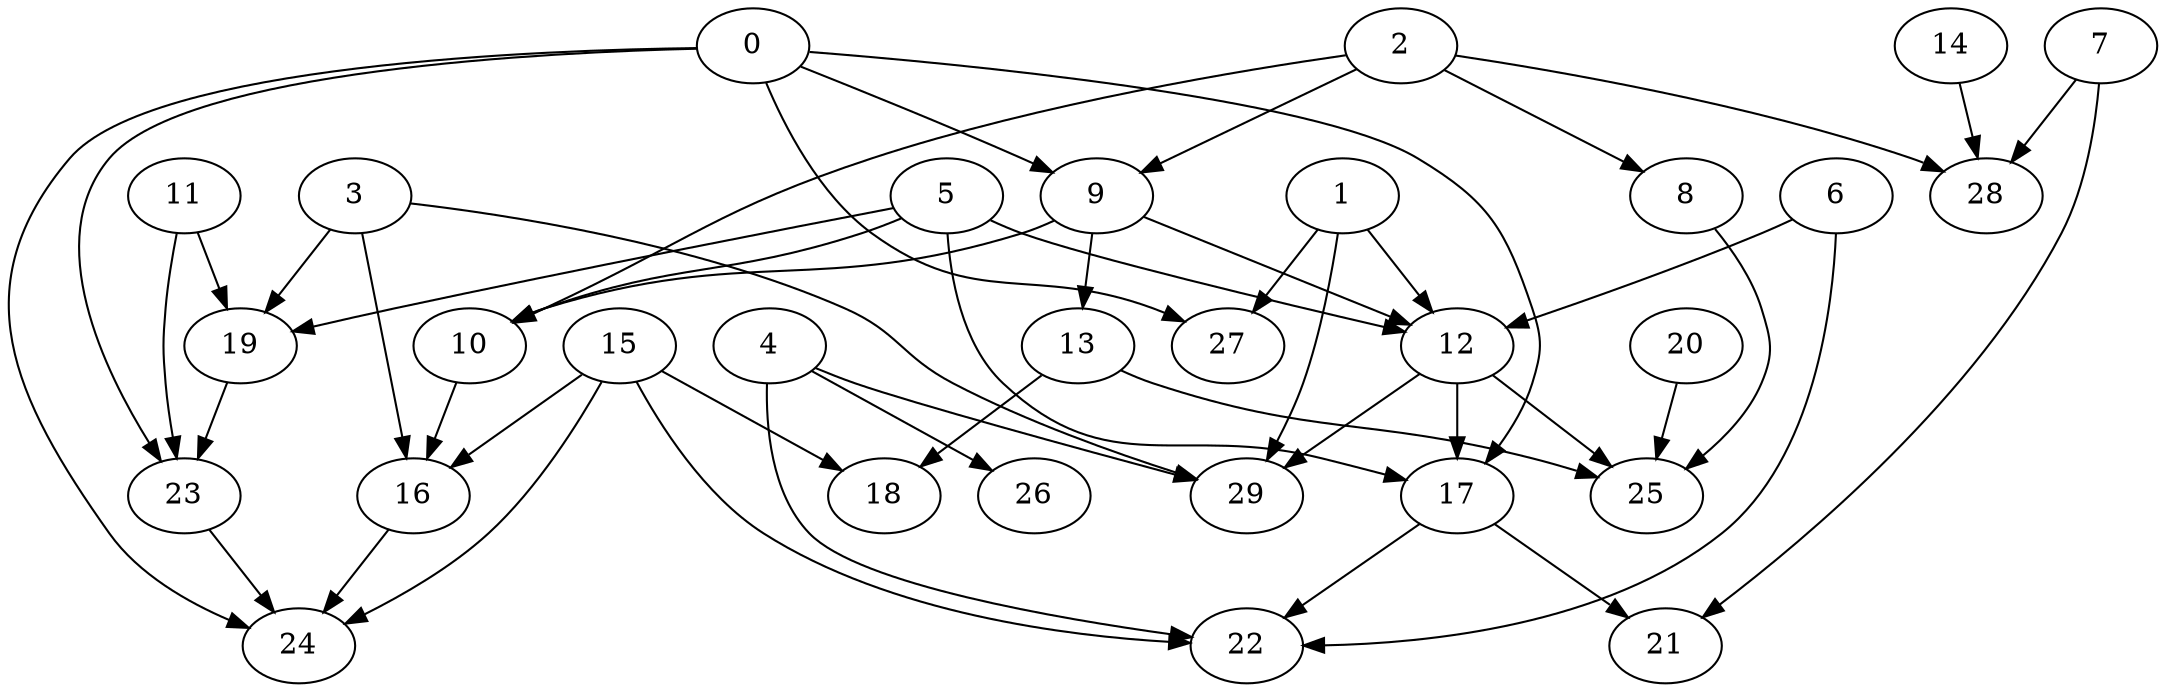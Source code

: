digraph "Random_Nodes_30_Density_1.63_CCR_0.99_WeightType_Random" {
	graph ["Duplicate states"=0,
		GraphType=Random,
		"Max states in OPEN"=0,
		Modes="120000ms; topo-ordered tasks, ; Pruning: task equivalence, fixed order ready list, ; F-value: ; Optimisation: best schedule length (\
SL) optimisation on equal, ",
		NumberOfTasks=30,
		"Pruned using list schedule length"=71159895,
		"States removed from OPEN"=0,
		TargetSystem="Homogeneous-2",
		"Time to schedule (ms)"=55664,
		"Total idle time"=0,
		"Total schedule length"=141,
		"Total sequential time"=282,
		"Total states created"=225725481
	];
	0	["Finish time"=52,
		Processor=0,
		"Start time"=38,
		Weight=14];
	9	["Finish time"=71,
		Processor=1,
		"Start time"=57,
		Weight=14];
	0 -> 9	[Weight=4];
	23	["Finish time"=129,
		Processor=1,
		"Start time"=115,
		Weight=14];
	0 -> 23	[Weight=6];
	17	["Finish time"=83,
		Processor=1,
		"Start time"=77,
		Weight=6];
	0 -> 17	[Weight=3];
	24	["Finish time"=141,
		Processor=0,
		"Start time"=135,
		Weight=6];
	0 -> 24	[Weight=2];
	27	["Finish time"=58,
		Processor=0,
		"Start time"=52,
		Weight=6];
	0 -> 27	[Weight=8];
	2	["Finish time"=57,
		Processor=1,
		"Start time"=46,
		Weight=11];
	2 -> 9	[Weight=4];
	10	["Finish time"=89,
		Processor=1,
		"Start time"=83,
		Weight=6];
	2 -> 10	[Weight=5];
	8	["Finish time"=86,
		Processor=0,
		"Start time"=78,
		Weight=8];
	2 -> 8	[Weight=2];
	28	["Finish time"=78,
		Processor=0,
		"Start time"=72,
		Weight=6];
	2 -> 28	[Weight=2];
	3	["Finish time"=104,
		Processor=1,
		"Start time"=89,
		Weight=15];
	19	["Finish time"=115,
		Processor=1,
		"Start time"=104,
		Weight=11];
	3 -> 19	[Weight=6];
	16	["Finish time"=135,
		Processor=0,
		"Start time"=127,
		Weight=8];
	3 -> 16	[Weight=7];
	29	["Finish time"=127,
		Processor=0,
		"Start time"=113,
		Weight=14];
	3 -> 29	[Weight=4];
	1	["Finish time"=38,
		Processor=0,
		"Start time"=23,
		Weight=15];
	12	["Finish time"=77,
		Processor=1,
		"Start time"=71,
		Weight=6];
	1 -> 12	[Weight=10];
	1 -> 29	[Weight=7];
	1 -> 27	[Weight=3];
	11	["Finish time"=46,
		Processor=1,
		"Start time"=38,
		Weight=8];
	11 -> 19	[Weight=7];
	11 -> 23	[Weight=6];
	5	["Finish time"=23,
		Processor=0,
		"Start time"=14,
		Weight=9];
	5 -> 19	[Weight=3];
	5 -> 12	[Weight=9];
	5 -> 10	[Weight=3];
	5 -> 17	[Weight=8];
	9 -> 12	[Weight=4];
	9 -> 10	[Weight=7];
	13	["Finish time"=91,
		Processor=0,
		"Start time"=86,
		Weight=5];
	9 -> 13	[Weight=10];
	6	["Finish time"=38,
		Processor=1,
		"Start time"=29,
		Weight=9];
	6 -> 12	[Weight=7];
	22	["Finish time"=99,
		Processor=0,
		"Start time"=91,
		Weight=8];
	6 -> 22	[Weight=2];
	19 -> 23	[Weight=9];
	12 -> 17	[Weight=9];
	12 -> 29	[Weight=10];
	25	["Finish time"=141,
		Processor=1,
		"Start time"=132,
		Weight=9];
	12 -> 25	[Weight=9];
	4	["Finish time"=29,
		Processor=1,
		"Start time"=14,
		Weight=15];
	26	["Finish time"=72,
		Processor=0,
		"Start time"=58,
		Weight=14];
	4 -> 26	[Weight=5];
	4 -> 29	[Weight=5];
	4 -> 22	[Weight=8];
	15	["Finish time"=14,
		Processor=1,
		"Start time"=6,
		Weight=8];
	15 -> 16	[Weight=9];
	15 -> 22	[Weight=8];
	15 -> 24	[Weight=4];
	18	["Finish time"=132,
		Processor=1,
		"Start time"=129,
		Weight=3];
	15 -> 18	[Weight=4];
	7	["Finish time"=6,
		Processor=1,
		"Start time"=0,
		Weight=6];
	21	["Finish time"=113,
		Processor=0,
		"Start time"=99,
		Weight=14];
	7 -> 21	[Weight=10];
	7 -> 28	[Weight=9];
	10 -> 16	[Weight=6];
	23 -> 24	[Weight=6];
	17 -> 21	[Weight=4];
	17 -> 22	[Weight=4];
	8 -> 25	[Weight=3];
	20	["Finish time"=14,
		Processor=0,
		"Start time"=5,
		Weight=9];
	20 -> 25	[Weight=2];
	13 -> 25	[Weight=5];
	13 -> 18	[Weight=2];
	14	["Finish time"=5,
		Processor=0,
		"Start time"=0,
		Weight=5];
	14 -> 28	[Weight=7];
	16 -> 24	[Weight=2];
}
